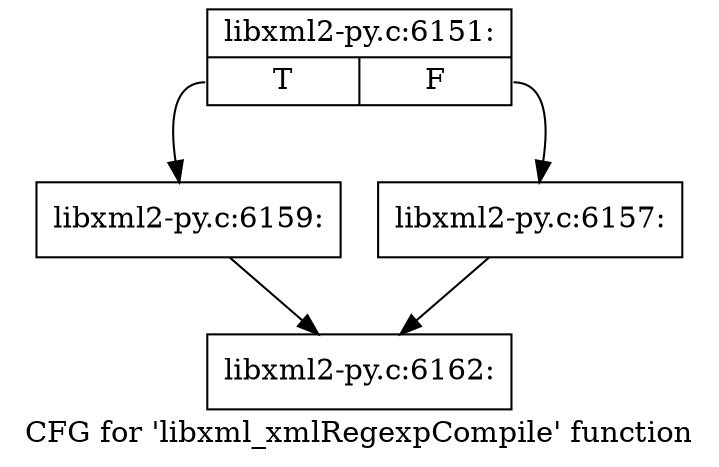 digraph "CFG for 'libxml_xmlRegexpCompile' function" {
	label="CFG for 'libxml_xmlRegexpCompile' function";

	Node0x41e43c0 [shape=record,label="{libxml2-py.c:6151:|{<s0>T|<s1>F}}"];
	Node0x41e43c0:s0 -> Node0x41e5bd0;
	Node0x41e43c0:s1 -> Node0x41e5b80;
	Node0x41e5b80 [shape=record,label="{libxml2-py.c:6157:}"];
	Node0x41e5b80 -> Node0x41e4930;
	Node0x41e5bd0 [shape=record,label="{libxml2-py.c:6159:}"];
	Node0x41e5bd0 -> Node0x41e4930;
	Node0x41e4930 [shape=record,label="{libxml2-py.c:6162:}"];
}
